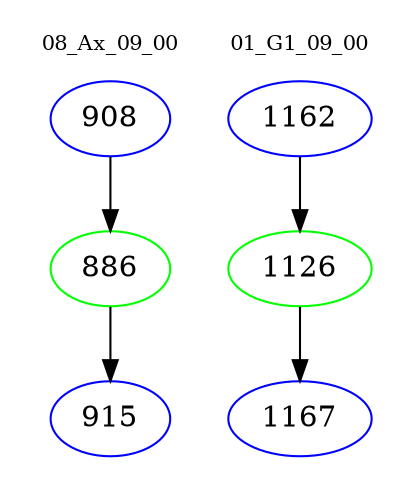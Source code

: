 digraph{
subgraph cluster_0 {
color = white
label = "08_Ax_09_00";
fontsize=10;
T0_908 [label="908", color="blue"]
T0_908 -> T0_886 [color="black"]
T0_886 [label="886", color="green"]
T0_886 -> T0_915 [color="black"]
T0_915 [label="915", color="blue"]
}
subgraph cluster_1 {
color = white
label = "01_G1_09_00";
fontsize=10;
T1_1162 [label="1162", color="blue"]
T1_1162 -> T1_1126 [color="black"]
T1_1126 [label="1126", color="green"]
T1_1126 -> T1_1167 [color="black"]
T1_1167 [label="1167", color="blue"]
}
}
